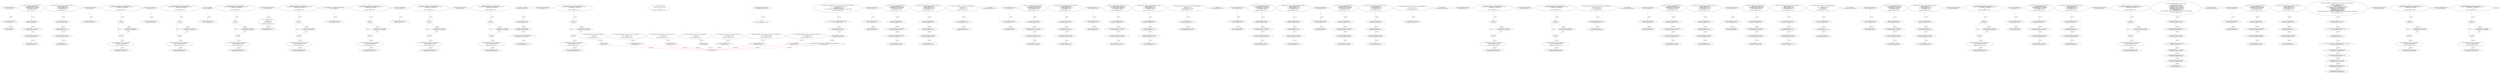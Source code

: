 digraph  {
13 [label="3_ bool claimed_TOD2 = false;\n13-new_variable-4-4", method="", type_label=new_variable];
19 [label="4_ address payable owner_TOD2;\n19-new_variable-5-5", method="", type_label=new_variable];
23 [label="5_ uint256 reward_TOD2;\n23-new_variable-6-6", method="", type_label=new_variable];
27 [label="6_ function setReward_TOD2() public payable {\n        require (!claimed_TOD2);\n        require(msg.sender == owner_TOD2);\n        owner_TOD2.transfer(reward_TOD2);\n        reward_TOD2 = msg.value;\n    }\n27-function_definition-7-12", method="setReward_TOD2()", type_label=function_definition];
32 [label="7_ require (!claimed_TOD2);\n32-expression_statement-8-8", method="setReward_TOD2()", type_label=expression_statement];
38 [label="8_ require(msg.sender == owner_TOD2);\n38-expression_statement-9-9", method="setReward_TOD2()", type_label=expression_statement];
47 [label="9_ owner_TOD2.transfer(reward_TOD2);\n47-expression_statement-10-10", method="setReward_TOD2()", type_label=expression_statement];
54 [label="10_ reward_TOD2 = msg.value;\n54-expression_statement-11-11", method="setReward_TOD2()", type_label=expression_statement];
60 [label="12_ function claimReward_TOD2(uint256 submission) public {\n        require (!claimed_TOD2);\n        require(submission < 10);\n        msg.sender.transfer(reward_TOD2);\n        claimed_TOD2 = true;\n    }\n60-function_definition-13-18", method="claimReward_TOD2(uint256 submission)", type_label=function_definition];
68 [label="13_ require (!claimed_TOD2);\n68-expression_statement-14-14", method="claimReward_TOD2(uint256 submission)", type_label=expression_statement];
74 [label="14_ require(submission < 10);\n74-expression_statement-15-15", method="claimReward_TOD2(uint256 submission)", type_label=expression_statement];
81 [label="15_ msg.sender.transfer(reward_TOD2);\n81-expression_statement-16-16", method="claimReward_TOD2(uint256 submission)", type_label=expression_statement];
90 [label="16_ claimed_TOD2 = true;\n90-expression_statement-17-17", method="claimReward_TOD2(uint256 submission)", type_label=expression_statement];
95 [label="18_ address payable private manager;\n95-new_variable-19-19", method="", type_label=new_variable];
100 [label="19_ address payable winner_TOD17;\n100-new_variable-20-20", method="", type_label=new_variable];
104 [label="20_ function play_TOD17(bytes32 guess) public{\n       if (keccak256(abi.encode(guess)) == keccak256(abi.encode('hello'))) {\n            winner_TOD17 = msg.sender;\n        }\n    }\n104-function_definition-21-25", method="play_TOD17(bytes32 guess)", type_label=function_definition];
112 [label="21_ if\n112-if-22-24", method="play_TOD17(bytes32 guess)", type_label=if];
2338 [label="21_ end_if", method="play_TOD17(bytes32 guess)", type_label=end_if];
134 [label="22_ winner_TOD17 = msg.sender;\n134-expression_statement-23-23", method="play_TOD17(bytes32 guess)", type_label=expression_statement];
140 [label="25_ function getReward_TOD17() payable public{\n       winner_TOD17.transfer(msg.value);\n    }\n140-function_definition-26-28", method="getReward_TOD17()", type_label=function_definition];
145 [label="26_ winner_TOD17.transfer(msg.value);\n145-expression_statement-27-27", method="getReward_TOD17()", type_label=expression_statement];
154 [label="28_ bool private contractactive;\n154-new_variable-29-29", method="", type_label=new_variable];
159 [label="29_ address payable winner_TOD37;\n159-new_variable-30-30", method="", type_label=new_variable];
163 [label="30_ function play_TOD37(bytes32 guess) public{\n       if (keccak256(abi.encode(guess)) == keccak256(abi.encode('hello'))) {\n            winner_TOD37 = msg.sender;\n        }\n    }\n163-function_definition-31-35", method="play_TOD37(bytes32 guess)", type_label=function_definition];
171 [label="31_ if\n171-if-32-34", method="play_TOD37(bytes32 guess)", type_label=if];
2397 [label="31_ end_if", method="play_TOD37(bytes32 guess)", type_label=end_if];
193 [label="32_ winner_TOD37 = msg.sender;\n193-expression_statement-33-33", method="play_TOD37(bytes32 guess)", type_label=expression_statement];
199 [label="35_ function getReward_TOD37() payable public{\n       winner_TOD37.transfer(msg.value);\n    }\n199-function_definition-36-38", method="getReward_TOD37()", type_label=function_definition];
204 [label="36_ winner_TOD37.transfer(msg.value);\n204-expression_statement-37-37", method="getReward_TOD37()", type_label=expression_statement];
213 [label="38_ uint private hashfee;\n213-new_variable-39-39", method="", type_label=new_variable];
218 [label="39_ address payable winner_TOD3;\n218-new_variable-40-40", method="", type_label=new_variable];
222 [label="40_ function play_TOD3(bytes32 guess) public{\n       if (keccak256(abi.encode(guess)) == keccak256(abi.encode('hello'))) {\n            winner_TOD3 = msg.sender;\n        }\n    }\n222-function_definition-41-45", method="play_TOD3(bytes32 guess)", type_label=function_definition];
230 [label="41_ if\n230-if-42-44", method="play_TOD3(bytes32 guess)", type_label=if];
2456 [label="41_ end_if", method="play_TOD3(bytes32 guess)", type_label=end_if];
252 [label="42_ winner_TOD3 = msg.sender;\n252-expression_statement-43-43", method="play_TOD3(bytes32 guess)", type_label=expression_statement];
258 [label="45_ function getReward_TOD3() payable public{\n       winner_TOD3.transfer(msg.value);\n    }\n258-function_definition-46-48", method="getReward_TOD3()", type_label=function_definition];
263 [label="46_ winner_TOD3.transfer(msg.value);\n263-expression_statement-47-47", method="getReward_TOD3()", type_label=expression_statement];
272 [label="48_ uint private changehashownerfee;\n272-new_variable-49-49", method="", type_label=new_variable];
277 [label="49_ struct HashRegistration \n    {\n        address owner;\n        uint registrationtime;\n    }\n277-expression_statement-50-54", method="HashRegistration()", type_label=expression_statement];
287 [label="54_ address payable winner_TOD9;\n287-new_variable-55-55", method="", type_label=new_variable];
291 [label="55_ function play_TOD9(bytes32 guess) public{\n       if (keccak256(abi.encode(guess)) == keccak256(abi.encode('hello'))) {\n            winner_TOD9 = msg.sender;\n        }\n    }\n291-function_definition-56-60", method="play_TOD9(bytes32 guess)", type_label=function_definition];
299 [label="56_ if\n299-if-57-59", method="play_TOD9(bytes32 guess)", type_label=if];
2525 [label="56_ end_if", method="play_TOD9(bytes32 guess)", type_label=end_if];
321 [label="57_ winner_TOD9 = msg.sender;\n321-expression_statement-58-58", method="play_TOD9(bytes32 guess)", type_label=expression_statement];
327 [label="60_ function getReward_TOD9() payable public{\n       winner_TOD9.transfer(msg.value);\n    }\n327-function_definition-61-63", method="getReward_TOD9()", type_label=function_definition];
332 [label="61_ winner_TOD9.transfer(msg.value);\n332-expression_statement-62-62", method="getReward_TOD9()", type_label=expression_statement];
341 [label="63_ mapping(bytes32 => HashRegistration[]) HashList;\n341-new_variable-64-64", method="", type_label=new_variable];
349 [label="64_ address payable winner_TOD25;\n349-new_variable-65-65", method="", type_label=new_variable];
353 [label="65_ function play_TOD25(bytes32 guess) public{\n       if (keccak256(abi.encode(guess)) == keccak256(abi.encode('hello'))) {\n            winner_TOD25 = msg.sender;\n        }\n    }\n353-function_definition-66-70", method="play_TOD25(bytes32 guess)", type_label=function_definition];
361 [label="66_ if\n361-if-67-69", method="play_TOD25(bytes32 guess)", type_label=if];
2587 [label="66_ end_if", method="play_TOD25(bytes32 guess)", type_label=end_if];
383 [label="67_ winner_TOD25 = msg.sender;\n383-expression_statement-68-68", method="play_TOD25(bytes32 guess)", type_label=expression_statement];
389 [label="70_ function getReward_TOD25() payable public{\n       winner_TOD25.transfer(msg.value);\n    }\n389-function_definition-71-73", method="getReward_TOD25()", type_label=function_definition];
394 [label="71_ winner_TOD25.transfer(msg.value);\n394-expression_statement-72-72", method="getReward_TOD25()", type_label=expression_statement];
403 [label="73_ uint private HashListLength;\n403-new_variable-74-74", method="", type_label=new_variable];
408 [label="74_ address payable winner_TOD31;\n408-new_variable-75-75", method="", type_label=new_variable];
412 [label="75_ function play_TOD31(bytes32 guess) public{\n       if (keccak256(abi.encode(guess)) == keccak256(abi.encode('hello'))) {\n            winner_TOD31 = msg.sender;\n        }\n    }\n412-function_definition-76-80", method="play_TOD31(bytes32 guess)", type_label=function_definition];
420 [label="76_ if\n420-if-77-79", method="play_TOD31(bytes32 guess)", type_label=if];
2646 [label="76_ end_if", method="play_TOD31(bytes32 guess)", type_label=end_if];
442 [label="77_ winner_TOD31 = msg.sender;\n442-expression_statement-78-78", method="play_TOD31(bytes32 guess)", type_label=expression_statement];
448 [label="80_ function getReward_TOD31() payable public{\n       winner_TOD31.transfer(msg.value);\n    }\n448-function_definition-81-83", method="getReward_TOD31()", type_label=function_definition];
453 [label="81_ winner_TOD31.transfer(msg.value);\n453-expression_statement-82-82", method="getReward_TOD31()", type_label=expression_statement];
476 [label="84_ address payable winner_TOD13;\n476-new_variable-85-85", method="", type_label=new_variable];
480 [label="85_ function play_TOD13(bytes32 guess) public{\n       if (keccak256(abi.encode(guess)) == keccak256(abi.encode('hello'))) {\n            winner_TOD13 = msg.sender;\n        }\n    }\n480-function_definition-86-90", method="play_TOD13(bytes32 guess)", type_label=function_definition];
488 [label="86_ if\n488-if-87-89", method="play_TOD13(bytes32 guess)", type_label=if];
2714 [label="86_ end_if", method="play_TOD13(bytes32 guess)", type_label=end_if];
510 [label="87_ winner_TOD13 = msg.sender;\n510-expression_statement-88-88", method="play_TOD13(bytes32 guess)", type_label=expression_statement];
516 [label="90_ function getReward_TOD13() payable public{\n       winner_TOD13.transfer(msg.value);\n    }\n516-function_definition-91-93", method="getReward_TOD13()", type_label=function_definition];
521 [label="91_ winner_TOD13.transfer(msg.value);\n521-expression_statement-92-92", method="getReward_TOD13()", type_label=expression_statement];
550 [label="96_ manager = msg.sender;\n550-expression_statement-97-97", method="", type_label=expression_statement];
556 [label="97_ contractactive = true;\n556-expression_statement-98-98", method="", type_label=expression_statement];
561 [label="98_ hashfee = 5000000000000000;\n561-expression_statement-99-99", method="", type_label=expression_statement];
565 [label="99_ changehashownerfee = 25000000000000000;\n565-expression_statement-100-100", method="", type_label=expression_statement];
569 [label="100_ HashListLength = 0;\n569-expression_statement-101-101", method="", type_label=expression_statement];
573 [label="102_ address payable winner_TOD19;\n573-new_variable-103-103", method="", type_label=new_variable];
577 [label="103_ function play_TOD19(bytes32 guess) public{\n       if (keccak256(abi.encode(guess)) == keccak256(abi.encode('hello'))) {\n            winner_TOD19 = msg.sender;\n        }\n    }\n577-function_definition-104-108", method="play_TOD19(bytes32 guess)", type_label=function_definition];
585 [label="104_ if\n585-if-105-107", method="play_TOD19(bytes32 guess)", type_label=if];
2811 [label="104_ end_if", method="play_TOD19(bytes32 guess)", type_label=end_if];
607 [label="105_ winner_TOD19 = msg.sender;\n607-expression_statement-106-106", method="play_TOD19(bytes32 guess)", type_label=expression_statement];
613 [label="108_ function getReward_TOD19() payable public{\n       winner_TOD19.transfer(msg.value);\n    }\n613-function_definition-109-111", method="getReward_TOD19()", type_label=function_definition];
618 [label="109_ winner_TOD19.transfer(msg.value);\n618-expression_statement-110-110", method="getReward_TOD19()", type_label=expression_statement];
627 [label="111_ modifier onlyManager()\n    {\n        require(msg.sender == manager);\n        _;\n    }\n627-expression_statement-112-116", method="", type_label=expression_statement];
630 [label="113_ require(msg.sender == manager);\n630-expression_statement-114-114", method="", type_label=expression_statement];
639 [label="114_ _;\n639-expression_statement-115-115", method="", type_label=expression_statement];
641 [label="116_ function gethashfee() external view returns(uint)\n    {\n        return hashfee;\n    }\n641-function_definition-117-120", method="gethashfee()", type_label=function_definition];
650 [label="118_ return hashfee;\n650-return-119-119", method="gethashfee()", type_label=return];
652 [label="120_ bool claimed_TOD26 = false;\n652-new_variable-121-121", method="", type_label=new_variable];
658 [label="121_ address payable owner_TOD26;\n658-new_variable-122-122", method="", type_label=new_variable];
662 [label="122_ uint256 reward_TOD26;\n662-new_variable-123-123", method="", type_label=new_variable];
666 [label="123_ function setReward_TOD26() public payable {\n        require (!claimed_TOD26);\n        require(msg.sender == owner_TOD26);\n        owner_TOD26.transfer(reward_TOD26);\n        reward_TOD26 = msg.value;\n    }\n666-function_definition-124-129", method="setReward_TOD26()", type_label=function_definition];
671 [label="124_ require (!claimed_TOD26);\n671-expression_statement-125-125", method="setReward_TOD26()", type_label=expression_statement];
677 [label="125_ require(msg.sender == owner_TOD26);\n677-expression_statement-126-126", method="setReward_TOD26()", type_label=expression_statement];
686 [label="126_ owner_TOD26.transfer(reward_TOD26);\n686-expression_statement-127-127", method="setReward_TOD26()", type_label=expression_statement];
693 [label="127_ reward_TOD26 = msg.value;\n693-expression_statement-128-128", method="setReward_TOD26()", type_label=expression_statement];
699 [label="129_ function claimReward_TOD26(uint256 submission) public {\n        require (!claimed_TOD26);\n        require(submission < 10);\n        msg.sender.transfer(reward_TOD26);\n        claimed_TOD26 = true;\n    }\n699-function_definition-130-135", method="claimReward_TOD26(uint256 submission)", type_label=function_definition];
707 [label="130_ require (!claimed_TOD26);\n707-expression_statement-131-131", method="claimReward_TOD26(uint256 submission)", type_label=expression_statement];
713 [label="131_ require(submission < 10);\n713-expression_statement-132-132", method="claimReward_TOD26(uint256 submission)", type_label=expression_statement];
720 [label="132_ msg.sender.transfer(reward_TOD26);\n720-expression_statement-133-133", method="claimReward_TOD26(uint256 submission)", type_label=expression_statement];
729 [label="133_ claimed_TOD26 = true;\n729-expression_statement-134-134", method="claimReward_TOD26(uint256 submission)", type_label=expression_statement];
734 [label="135_ function sethashfee(uint newfee) external onlyManager\n    {\n        require(newfee >= 0);\n        hashfee = newfee;\n    }\n734-function_definition-136-140", method="sethashfee(uint newfee)", type_label=function_definition];
741 [label="135_ onlyManager\n741-expression_statement-136-136", method="sethashfee(uint newfee)", type_label=expression_statement];
744 [label="137_ require(newfee >= 0);\n744-expression_statement-138-138", method="sethashfee(uint newfee)", type_label=expression_statement];
751 [label="138_ hashfee = newfee;\n751-expression_statement-139-139", method="sethashfee(uint newfee)", type_label=expression_statement];
755 [label="140_ bool claimed_TOD20 = false;\n755-new_variable-141-141", method="", type_label=new_variable];
761 [label="141_ address payable owner_TOD20;\n761-new_variable-142-142", method="", type_label=new_variable];
765 [label="142_ uint256 reward_TOD20;\n765-new_variable-143-143", method="", type_label=new_variable];
769 [label="143_ function setReward_TOD20() public payable {\n        require (!claimed_TOD20);\n        require(msg.sender == owner_TOD20);\n        owner_TOD20.transfer(reward_TOD20);\n        reward_TOD20 = msg.value;\n    }\n769-function_definition-144-149", method="setReward_TOD20()", type_label=function_definition];
774 [label="144_ require (!claimed_TOD20);\n774-expression_statement-145-145", method="setReward_TOD20()", type_label=expression_statement];
780 [label="145_ require(msg.sender == owner_TOD20);\n780-expression_statement-146-146", method="setReward_TOD20()", type_label=expression_statement];
789 [label="146_ owner_TOD20.transfer(reward_TOD20);\n789-expression_statement-147-147", method="setReward_TOD20()", type_label=expression_statement];
796 [label="147_ reward_TOD20 = msg.value;\n796-expression_statement-148-148", method="setReward_TOD20()", type_label=expression_statement];
802 [label="149_ function claimReward_TOD20(uint256 submission) public {\n        require (!claimed_TOD20);\n        require(submission < 10);\n        msg.sender.transfer(reward_TOD20);\n        claimed_TOD20 = true;\n    }\n802-function_definition-150-155", method="claimReward_TOD20(uint256 submission)", type_label=function_definition];
810 [label="150_ require (!claimed_TOD20);\n810-expression_statement-151-151", method="claimReward_TOD20(uint256 submission)", type_label=expression_statement];
816 [label="151_ require(submission < 10);\n816-expression_statement-152-152", method="claimReward_TOD20(uint256 submission)", type_label=expression_statement];
823 [label="152_ msg.sender.transfer(reward_TOD20);\n823-expression_statement-153-153", method="claimReward_TOD20(uint256 submission)", type_label=expression_statement];
832 [label="153_ claimed_TOD20 = true;\n832-expression_statement-154-154", method="claimReward_TOD20(uint256 submission)", type_label=expression_statement];
837 [label="155_ function getchangehashownerfee() external view returns(uint)\n    {\n        return changehashownerfee;\n    }\n837-function_definition-156-159", method="getchangehashownerfee()", type_label=function_definition];
846 [label="157_ return changehashownerfee;\n846-return-158-158", method="getchangehashownerfee()", type_label=return];
848 [label="159_ bool claimed_TOD32 = false;\n848-new_variable-160-160", method="", type_label=new_variable];
854 [label="160_ address payable owner_TOD32;\n854-new_variable-161-161", method="", type_label=new_variable];
858 [label="161_ uint256 reward_TOD32;\n858-new_variable-162-162", method="", type_label=new_variable];
862 [label="162_ function setReward_TOD32() public payable {\n        require (!claimed_TOD32);\n        require(msg.sender == owner_TOD32);\n        owner_TOD32.transfer(reward_TOD32);\n        reward_TOD32 = msg.value;\n    }\n862-function_definition-163-168", method="setReward_TOD32()", type_label=function_definition];
867 [label="163_ require (!claimed_TOD32);\n867-expression_statement-164-164", method="setReward_TOD32()", type_label=expression_statement];
873 [label="164_ require(msg.sender == owner_TOD32);\n873-expression_statement-165-165", method="setReward_TOD32()", type_label=expression_statement];
882 [label="165_ owner_TOD32.transfer(reward_TOD32);\n882-expression_statement-166-166", method="setReward_TOD32()", type_label=expression_statement];
889 [label="166_ reward_TOD32 = msg.value;\n889-expression_statement-167-167", method="setReward_TOD32()", type_label=expression_statement];
895 [label="168_ function claimReward_TOD32(uint256 submission) public {\n        require (!claimed_TOD32);\n        require(submission < 10);\n        msg.sender.transfer(reward_TOD32);\n        claimed_TOD32 = true;\n    }\n895-function_definition-169-174", method="claimReward_TOD32(uint256 submission)", type_label=function_definition];
903 [label="169_ require (!claimed_TOD32);\n903-expression_statement-170-170", method="claimReward_TOD32(uint256 submission)", type_label=expression_statement];
909 [label="170_ require(submission < 10);\n909-expression_statement-171-171", method="claimReward_TOD32(uint256 submission)", type_label=expression_statement];
916 [label="171_ msg.sender.transfer(reward_TOD32);\n916-expression_statement-172-172", method="claimReward_TOD32(uint256 submission)", type_label=expression_statement];
925 [label="172_ claimed_TOD32 = true;\n925-expression_statement-173-173", method="claimReward_TOD32(uint256 submission)", type_label=expression_statement];
930 [label="174_ function setchangehashownerfee(uint newfee) external onlyManager\n    {\n        require(newfee >= 0);\n        changehashownerfee = newfee;\n    }\n930-function_definition-175-179", method="setchangehashownerfee(uint newfee)", type_label=function_definition];
937 [label="174_ onlyManager\n937-expression_statement-175-175", method="setchangehashownerfee(uint newfee)", type_label=expression_statement];
940 [label="176_ require(newfee >= 0);\n940-expression_statement-177-177", method="setchangehashownerfee(uint newfee)", type_label=expression_statement];
947 [label="177_ changehashownerfee = newfee;\n947-expression_statement-178-178", method="setchangehashownerfee(uint newfee)", type_label=expression_statement];
951 [label="179_ bool claimed_TOD38 = false;\n951-new_variable-180-180", method="", type_label=new_variable];
957 [label="180_ address payable owner_TOD38;\n957-new_variable-181-181", method="", type_label=new_variable];
961 [label="181_ uint256 reward_TOD38;\n961-new_variable-182-182", method="", type_label=new_variable];
965 [label="182_ function setReward_TOD38() public payable {\n        require (!claimed_TOD38);\n        require(msg.sender == owner_TOD38);\n        owner_TOD38.transfer(reward_TOD38);\n        reward_TOD38 = msg.value;\n    }\n965-function_definition-183-188", method="setReward_TOD38()", type_label=function_definition];
970 [label="183_ require (!claimed_TOD38);\n970-expression_statement-184-184", method="setReward_TOD38()", type_label=expression_statement];
976 [label="184_ require(msg.sender == owner_TOD38);\n976-expression_statement-185-185", method="setReward_TOD38()", type_label=expression_statement];
985 [label="185_ owner_TOD38.transfer(reward_TOD38);\n985-expression_statement-186-186", method="setReward_TOD38()", type_label=expression_statement];
992 [label="186_ reward_TOD38 = msg.value;\n992-expression_statement-187-187", method="setReward_TOD38()", type_label=expression_statement];
998 [label="188_ function claimReward_TOD38(uint256 submission) public {\n        require (!claimed_TOD38);\n        require(submission < 10);\n        msg.sender.transfer(reward_TOD38);\n        claimed_TOD38 = true;\n    }\n998-function_definition-189-194", method="claimReward_TOD38(uint256 submission)", type_label=function_definition];
1006 [label="189_ require (!claimed_TOD38);\n1006-expression_statement-190-190", method="claimReward_TOD38(uint256 submission)", type_label=expression_statement];
1012 [label="190_ require(submission < 10);\n1012-expression_statement-191-191", method="claimReward_TOD38(uint256 submission)", type_label=expression_statement];
1019 [label="191_ msg.sender.transfer(reward_TOD38);\n1019-expression_statement-192-192", method="claimReward_TOD38(uint256 submission)", type_label=expression_statement];
1028 [label="192_ claimed_TOD38 = true;\n1028-expression_statement-193-193", method="claimReward_TOD38(uint256 submission)", type_label=expression_statement];
1033 [label="194_ function getcontractactive() external view returns (bool)\n    {\n        return contractactive;\n    }\n1033-function_definition-195-198", method="getcontractactive()", type_label=function_definition];
1042 [label="196_ return contractactive;\n1042-return-197-197", method="getcontractactive()", type_label=return];
1044 [label="198_ bool claimed_TOD4 = false;\n1044-new_variable-199-199", method="", type_label=new_variable];
1050 [label="199_ address payable owner_TOD4;\n1050-new_variable-200-200", method="", type_label=new_variable];
1054 [label="200_ uint256 reward_TOD4;\n1054-new_variable-201-201", method="", type_label=new_variable];
1058 [label="201_ function setReward_TOD4() public payable {\n        require (!claimed_TOD4);\n        require(msg.sender == owner_TOD4);\n        owner_TOD4.transfer(reward_TOD4);\n        reward_TOD4 = msg.value;\n    }\n1058-function_definition-202-207", method="setReward_TOD4()", type_label=function_definition];
1063 [label="202_ require (!claimed_TOD4);\n1063-expression_statement-203-203", method="setReward_TOD4()", type_label=expression_statement];
1069 [label="203_ require(msg.sender == owner_TOD4);\n1069-expression_statement-204-204", method="setReward_TOD4()", type_label=expression_statement];
1078 [label="204_ owner_TOD4.transfer(reward_TOD4);\n1078-expression_statement-205-205", method="setReward_TOD4()", type_label=expression_statement];
1085 [label="205_ reward_TOD4 = msg.value;\n1085-expression_statement-206-206", method="setReward_TOD4()", type_label=expression_statement];
1091 [label="207_ function claimReward_TOD4(uint256 submission) public {\n        require (!claimed_TOD4);\n        require(submission < 10);\n        msg.sender.transfer(reward_TOD4);\n        claimed_TOD4 = true;\n    }\n1091-function_definition-208-213", method="claimReward_TOD4(uint256 submission)", type_label=function_definition];
1099 [label="208_ require (!claimed_TOD4);\n1099-expression_statement-209-209", method="claimReward_TOD4(uint256 submission)", type_label=expression_statement];
1105 [label="209_ require(submission < 10);\n1105-expression_statement-210-210", method="claimReward_TOD4(uint256 submission)", type_label=expression_statement];
1112 [label="210_ msg.sender.transfer(reward_TOD4);\n1112-expression_statement-211-211", method="claimReward_TOD4(uint256 submission)", type_label=expression_statement];
1121 [label="211_ claimed_TOD4 = true;\n1121-expression_statement-212-212", method="claimReward_TOD4(uint256 submission)", type_label=expression_statement];
1126 [label="213_ function setcontractactive(bool contactive) external onlyManager\n    {\n        contractactive = contactive;\n    }\n1126-function_definition-214-217", method="setcontractactive(bool contactive)", type_label=function_definition];
1133 [label="213_ onlyManager\n1133-expression_statement-214-214", method="setcontractactive(bool contactive)", type_label=expression_statement];
1136 [label="215_ contractactive = contactive;\n1136-expression_statement-216-216", method="setcontractactive(bool contactive)", type_label=expression_statement];
1140 [label="217_ address payable winner_TOD7;\n1140-new_variable-218-218", method="", type_label=new_variable];
1144 [label="218_ function play_TOD7(bytes32 guess) public{\n       if (keccak256(abi.encode(guess)) == keccak256(abi.encode('hello'))) {\n            winner_TOD7 = msg.sender;\n        }\n    }\n1144-function_definition-219-223", method="play_TOD7(bytes32 guess)", type_label=function_definition];
1152 [label="219_ if\n1152-if-220-222", method="play_TOD7(bytes32 guess)", type_label=if];
3378 [label="219_ end_if", method="play_TOD7(bytes32 guess)", type_label=end_if];
1174 [label="220_ winner_TOD7 = msg.sender;\n1174-expression_statement-221-221", method="play_TOD7(bytes32 guess)", type_label=expression_statement];
1180 [label="223_ function getReward_TOD7() payable public{\n       winner_TOD7.transfer(msg.value);\n    }\n1180-function_definition-224-226", method="getReward_TOD7()", type_label=function_definition];
1185 [label="224_ winner_TOD7.transfer(msg.value);\n1185-expression_statement-225-225", method="getReward_TOD7()", type_label=expression_statement];
1194 [label="226_ function getmanager() external view returns(address)\n    {\n        return manager;\n    }\n1194-function_definition-227-230", method="getmanager()", type_label=function_definition];
1203 [label="228_ return manager;\n1203-return-229-229", method="getmanager()", type_label=return];
1205 [label="230_ address payable winner_TOD23;\n1205-new_variable-231-231", method="", type_label=new_variable];
1209 [label="231_ function play_TOD23(bytes32 guess) public{\n       if (keccak256(abi.encode(guess)) == keccak256(abi.encode('hello'))) {\n            winner_TOD23 = msg.sender;\n        }\n    }\n1209-function_definition-232-236", method="play_TOD23(bytes32 guess)", type_label=function_definition];
1217 [label="232_ if\n1217-if-233-235", method="play_TOD23(bytes32 guess)", type_label=if];
3443 [label="232_ end_if", method="play_TOD23(bytes32 guess)", type_label=end_if];
1239 [label="233_ winner_TOD23 = msg.sender;\n1239-expression_statement-234-234", method="play_TOD23(bytes32 guess)", type_label=expression_statement];
1245 [label="236_ function getReward_TOD23() payable public{\n       winner_TOD23.transfer(msg.value);\n    }\n1245-function_definition-237-239", method="getReward_TOD23()", type_label=function_definition];
1250 [label="237_ winner_TOD23.transfer(msg.value);\n1250-expression_statement-238-238", method="getReward_TOD23()", type_label=expression_statement];
1259 [label="239_ function setmanager(address payable newmngr) external onlyManager\n    {\n        require(newmngr.balance > 0);\n        manager = newmngr;\n    }\n1259-function_definition-240-244", method="setmanager(address payable newmngr)", type_label=function_definition];
1266 [label="239_ onlyManager\n1266-expression_statement-240-240", method="setmanager(address payable newmngr)", type_label=expression_statement];
1269 [label="241_ require(newmngr.balance > 0);\n1269-expression_statement-242-242", method="setmanager(address payable newmngr)", type_label=expression_statement];
1278 [label="242_ manager = newmngr;\n1278-expression_statement-243-243", method="setmanager(address payable newmngr)", type_label=expression_statement];
1282 [label="244_ bool claimed_TOD14 = false;\n1282-new_variable-245-245", method="", type_label=new_variable];
1288 [label="245_ address payable owner_TOD14;\n1288-new_variable-246-246", method="", type_label=new_variable];
1292 [label="246_ uint256 reward_TOD14;\n1292-new_variable-247-247", method="", type_label=new_variable];
1296 [label="247_ function setReward_TOD14() public payable {\n        require (!claimed_TOD14);\n        require(msg.sender == owner_TOD14);\n        owner_TOD14.transfer(reward_TOD14);\n        reward_TOD14 = msg.value;\n    }\n1296-function_definition-248-253", method="setReward_TOD14()", type_label=function_definition];
1301 [label="248_ require (!claimed_TOD14);\n1301-expression_statement-249-249", method="setReward_TOD14()", type_label=expression_statement];
1307 [label="249_ require(msg.sender == owner_TOD14);\n1307-expression_statement-250-250", method="setReward_TOD14()", type_label=expression_statement];
1316 [label="250_ owner_TOD14.transfer(reward_TOD14);\n1316-expression_statement-251-251", method="setReward_TOD14()", type_label=expression_statement];
1323 [label="251_ reward_TOD14 = msg.value;\n1323-expression_statement-252-252", method="setReward_TOD14()", type_label=expression_statement];
1329 [label="253_ function claimReward_TOD14(uint256 submission) public {\n        require (!claimed_TOD14);\n        require(submission < 10);\n        msg.sender.transfer(reward_TOD14);\n        claimed_TOD14 = true;\n    }\n1329-function_definition-254-259", method="claimReward_TOD14(uint256 submission)", type_label=function_definition];
1337 [label="254_ require (!claimed_TOD14);\n1337-expression_statement-255-255", method="claimReward_TOD14(uint256 submission)", type_label=expression_statement];
1343 [label="255_ require(submission < 10);\n1343-expression_statement-256-256", method="claimReward_TOD14(uint256 submission)", type_label=expression_statement];
1350 [label="256_ msg.sender.transfer(reward_TOD14);\n1350-expression_statement-257-257", method="claimReward_TOD14(uint256 submission)", type_label=expression_statement];
1359 [label="257_ claimed_TOD14 = true;\n1359-expression_statement-258-258", method="claimReward_TOD14(uint256 submission)", type_label=expression_statement];
1364 [label="259_ function getcontractbalance() public view returns(uint)\n    {\n        return address(this).balance;\n    }\n1364-function_definition-260-263", method="getcontractbalance()", type_label=function_definition];
1373 [label="261_ return address(this).balance;\n1373-return-262-262", method="getcontractbalance()", type_label=return];
1379 [label="263_ bool claimed_TOD30 = false;\n1379-new_variable-264-264", method="", type_label=new_variable];
1385 [label="264_ address payable owner_TOD30;\n1385-new_variable-265-265", method="", type_label=new_variable];
1389 [label="265_ uint256 reward_TOD30;\n1389-new_variable-266-266", method="", type_label=new_variable];
1393 [label="266_ function setReward_TOD30() public payable {\n        require (!claimed_TOD30);\n        require(msg.sender == owner_TOD30);\n        owner_TOD30.transfer(reward_TOD30);\n        reward_TOD30 = msg.value;\n    }\n1393-function_definition-267-272", method="setReward_TOD30()", type_label=function_definition];
1398 [label="267_ require (!claimed_TOD30);\n1398-expression_statement-268-268", method="setReward_TOD30()", type_label=expression_statement];
1404 [label="268_ require(msg.sender == owner_TOD30);\n1404-expression_statement-269-269", method="setReward_TOD30()", type_label=expression_statement];
1413 [label="269_ owner_TOD30.transfer(reward_TOD30);\n1413-expression_statement-270-270", method="setReward_TOD30()", type_label=expression_statement];
1420 [label="270_ reward_TOD30 = msg.value;\n1420-expression_statement-271-271", method="setReward_TOD30()", type_label=expression_statement];
1426 [label="272_ function claimReward_TOD30(uint256 submission) public {\n        require (!claimed_TOD30);\n        require(submission < 10);\n        msg.sender.transfer(reward_TOD30);\n        claimed_TOD30 = true;\n    }\n1426-function_definition-273-278", method="claimReward_TOD30(uint256 submission)", type_label=function_definition];
1434 [label="273_ require (!claimed_TOD30);\n1434-expression_statement-274-274", method="claimReward_TOD30(uint256 submission)", type_label=expression_statement];
1440 [label="274_ require(submission < 10);\n1440-expression_statement-275-275", method="claimReward_TOD30(uint256 submission)", type_label=expression_statement];
1447 [label="275_ msg.sender.transfer(reward_TOD30);\n1447-expression_statement-276-276", method="claimReward_TOD30(uint256 submission)", type_label=expression_statement];
1456 [label="276_ claimed_TOD30 = true;\n1456-expression_statement-277-277", method="claimReward_TOD30(uint256 submission)", type_label=expression_statement];
1461 [label="278_ function transfercontractbalance() external onlyManager\n    {\n        uint cb = address(this).balance;\n        require(cb > 0);\n        manager.transfer(cb);\n    }\n1461-function_definition-279-284", method="transfercontractbalance()", type_label=function_definition];
1464 [label="278_ onlyManager\n1464-expression_statement-279-279", method="transfercontractbalance()", type_label=expression_statement];
1467 [label="280_ uint cb = address(this).balance;\n1467-new_variable-281-281", method="transfercontractbalance()", type_label=new_variable];
1477 [label="281_ require(cb > 0);\n1477-expression_statement-282-282", method="transfercontractbalance()", type_label=expression_statement];
1484 [label="282_ manager.transfer(cb);\n1484-expression_statement-283-283", method="transfercontractbalance()", type_label=expression_statement];
1491 [label="284_ bool claimed_TOD8 = false;\n1491-new_variable-285-285", method="", type_label=new_variable];
1497 [label="285_ address payable owner_TOD8;\n1497-new_variable-286-286", method="", type_label=new_variable];
1501 [label="286_ uint256 reward_TOD8;\n1501-new_variable-287-287", method="", type_label=new_variable];
1505 [label="287_ function setReward_TOD8() public payable {\n        require (!claimed_TOD8);\n        require(msg.sender == owner_TOD8);\n        owner_TOD8.transfer(reward_TOD8);\n        reward_TOD8 = msg.value;\n    }\n1505-function_definition-288-293", method="setReward_TOD8()", type_label=function_definition];
1510 [label="288_ require (!claimed_TOD8);\n1510-expression_statement-289-289", method="setReward_TOD8()", type_label=expression_statement];
1516 [label="289_ require(msg.sender == owner_TOD8);\n1516-expression_statement-290-290", method="setReward_TOD8()", type_label=expression_statement];
1525 [label="290_ owner_TOD8.transfer(reward_TOD8);\n1525-expression_statement-291-291", method="setReward_TOD8()", type_label=expression_statement];
1532 [label="291_ reward_TOD8 = msg.value;\n1532-expression_statement-292-292", method="setReward_TOD8()", type_label=expression_statement];
1538 [label="293_ function claimReward_TOD8(uint256 submission) public {\n        require (!claimed_TOD8);\n        require(submission < 10);\n        msg.sender.transfer(reward_TOD8);\n        claimed_TOD8 = true;\n    }\n1538-function_definition-294-299", method="claimReward_TOD8(uint256 submission)", type_label=function_definition];
1546 [label="294_ require (!claimed_TOD8);\n1546-expression_statement-295-295", method="claimReward_TOD8(uint256 submission)", type_label=expression_statement];
1552 [label="295_ require(submission < 10);\n1552-expression_statement-296-296", method="claimReward_TOD8(uint256 submission)", type_label=expression_statement];
1559 [label="296_ msg.sender.transfer(reward_TOD8);\n1559-expression_statement-297-297", method="claimReward_TOD8(uint256 submission)", type_label=expression_statement];
1568 [label="297_ claimed_TOD8 = true;\n1568-expression_statement-298-298", method="claimReward_TOD8(uint256 submission)", type_label=expression_statement];
1573 [label="299_ function getHashOwnersCount(bytes32 hash) public view returns(uint)\n    {\n        return HashList[hash].length;\n    }\n1573-function_definition-300-303", method="getHashOwnersCount(bytes32 hash)", type_label=function_definition];
1586 [label="301_ return HashList[hash].length;\n1586-return-302-302", method="getHashOwnersCount(bytes32 hash)", type_label=return];
1592 [label="303_ address payable winner_TOD39;\n1592-new_variable-304-304", method="", type_label=new_variable];
1596 [label="304_ function play_TOD39(bytes32 guess) public{\n       if (keccak256(abi.encode(guess)) == keccak256(abi.encode('hello'))) {\n            winner_TOD39 = msg.sender;\n        }\n    }\n1596-function_definition-305-309", method="play_TOD39(bytes32 guess)", type_label=function_definition];
1604 [label="305_ if\n1604-if-306-308", method="play_TOD39(bytes32 guess)", type_label=if];
3830 [label="305_ end_if", method="play_TOD39(bytes32 guess)", type_label=end_if];
1626 [label="306_ winner_TOD39 = msg.sender;\n1626-expression_statement-307-307", method="play_TOD39(bytes32 guess)", type_label=expression_statement];
1632 [label="309_ function getReward_TOD39() payable public{\n       winner_TOD39.transfer(msg.value);\n    }\n1632-function_definition-310-312", method="getReward_TOD39()", type_label=function_definition];
1637 [label="310_ winner_TOD39.transfer(msg.value);\n1637-expression_statement-311-311", method="getReward_TOD39()", type_label=expression_statement];
1646 [label="312_ function getNumberofHashesRegistered() external view returns(uint)\n    {\n        return HashListLength;\n    }\n1646-function_definition-313-316", method="getNumberofHashesRegistered()", type_label=function_definition];
1655 [label="314_ return HashListLength;\n1655-return-315-315", method="getNumberofHashesRegistered()", type_label=return];
1657 [label="316_ bool claimed_TOD36 = false;\n1657-new_variable-317-317", method="", type_label=new_variable];
1663 [label="317_ address payable owner_TOD36;\n1663-new_variable-318-318", method="", type_label=new_variable];
1667 [label="318_ uint256 reward_TOD36;\n1667-new_variable-319-319", method="", type_label=new_variable];
1671 [label="319_ function setReward_TOD36() public payable {\n        require (!claimed_TOD36);\n        require(msg.sender == owner_TOD36);\n        owner_TOD36.transfer(reward_TOD36);\n        reward_TOD36 = msg.value;\n    }\n1671-function_definition-320-325", method="setReward_TOD36()", type_label=function_definition];
1676 [label="320_ require (!claimed_TOD36);\n1676-expression_statement-321-321", method="setReward_TOD36()", type_label=expression_statement];
1682 [label="321_ require(msg.sender == owner_TOD36);\n1682-expression_statement-322-322", method="setReward_TOD36()", type_label=expression_statement];
1691 [label="322_ owner_TOD36.transfer(reward_TOD36);\n1691-expression_statement-323-323", method="setReward_TOD36()", type_label=expression_statement];
1698 [label="323_ reward_TOD36 = msg.value;\n1698-expression_statement-324-324", method="setReward_TOD36()", type_label=expression_statement];
1704 [label="325_ function claimReward_TOD36(uint256 submission) public {\n        require (!claimed_TOD36);\n        require(submission < 10);\n        msg.sender.transfer(reward_TOD36);\n        claimed_TOD36 = true;\n    }\n1704-function_definition-326-331", method="claimReward_TOD36(uint256 submission)", type_label=function_definition];
1712 [label="326_ require (!claimed_TOD36);\n1712-expression_statement-327-327", method="claimReward_TOD36(uint256 submission)", type_label=expression_statement];
1718 [label="327_ require(submission < 10);\n1718-expression_statement-328-328", method="claimReward_TOD36(uint256 submission)", type_label=expression_statement];
1725 [label="328_ msg.sender.transfer(reward_TOD36);\n1725-expression_statement-329-329", method="claimReward_TOD36(uint256 submission)", type_label=expression_statement];
1734 [label="329_ claimed_TOD36 = true;\n1734-expression_statement-330-330", method="claimReward_TOD36(uint256 submission)", type_label=expression_statement];
1739 [label="331_ function getHashDetails(bytes32 hash,uint indx) external view returns (address,uint)\n    {\n        uint owncount = getHashOwnersCount(hash);\n        require(owncount > 0);\n        require(indx < owncount);\n        return (HashList[hash][indx].owner,HashList[hash][indx].registrationtime);\n    }\n1739-function_definition-332-338", method="getHashDetails(bytes32 hash,uint indx)", type_label=function_definition];
1759 [label="333_ uint owncount = getHashOwnersCount(hash);\n1759-new_variable-334-334", method="getHashDetails(bytes32 hash,uint indx)", type_label=new_variable];
1768 [label="334_ require(owncount > 0);\n1768-expression_statement-335-335", method="getHashDetails(bytes32 hash,uint indx)", type_label=expression_statement];
1775 [label="335_ require(indx < owncount);\n1775-expression_statement-336-336", method="getHashDetails(bytes32 hash,uint indx)", type_label=expression_statement];
1782 [label="336_ return (HashList[hash][indx].owner,HashList[hash][indx].registrationtime);\n1782-return-337-337", method="getHashDetails(bytes32 hash,uint indx)", type_label=return];
1798 [label="338_ address payable winner_TOD35;\n1798-new_variable-339-339", method="", type_label=new_variable];
1802 [label="339_ function play_TOD35(bytes32 guess) public{\n       if (keccak256(abi.encode(guess)) == keccak256(abi.encode('hello'))) {\n            winner_TOD35 = msg.sender;\n        }\n    }\n1802-function_definition-340-344", method="play_TOD35(bytes32 guess)", type_label=function_definition];
1810 [label="340_ if\n1810-if-341-343", method="play_TOD35(bytes32 guess)", type_label=if];
4036 [label="340_ end_if", method="play_TOD35(bytes32 guess)", type_label=end_if];
1832 [label="341_ winner_TOD35 = msg.sender;\n1832-expression_statement-342-342", method="play_TOD35(bytes32 guess)", type_label=expression_statement];
1838 [label="344_ function getReward_TOD35() payable public{\n       winner_TOD35.transfer(msg.value);\n    }\n1838-function_definition-345-347", method="getReward_TOD35()", type_label=function_definition];
1843 [label="345_ winner_TOD35.transfer(msg.value);\n1843-expression_statement-346-346", method="getReward_TOD35()", type_label=expression_statement];
1852 [label="347_ function registerHash(bytes32 hash) external payable\n    {\n        require(contractactive == true);\n        require(getHashOwnersCount(hash) == 0);\n        require(msg.value == hashfee);\n        HashRegistration memory thisregistration;\n        thisregistration.owner = msg.sender;\n        thisregistration.registrationtime = now;\n        HashList[hash].push(thisregistration);\n        HashListLength++;\n        emit RegisterHashEvent(thisregistration.owner, hash, thisregistration.registrationtime);\n    }\n1852-function_definition-348-359", method="registerHash(bytes32 hash)", type_label=function_definition];
1861 [label="349_ require(contractactive == true);\n1861-expression_statement-350-350", method="registerHash(bytes32 hash)", type_label=expression_statement];
1869 [label="350_ require(getHashOwnersCount(hash) == 0);\n1869-expression_statement-351-351", method="registerHash(bytes32 hash)", type_label=expression_statement];
1879 [label="351_ require(msg.value == hashfee);\n1879-expression_statement-352-352", method="registerHash(bytes32 hash)", type_label=expression_statement];
1888 [label="352_ HashRegistration memory thisregistration;\n1888-new_variable-353-353", method="registerHash(bytes32 hash)", type_label=new_variable];
1894 [label="353_ thisregistration.owner = msg.sender;\n1894-expression_statement-354-354", method="registerHash(bytes32 hash)", type_label=expression_statement];
1902 [label="354_ thisregistration.registrationtime = now;\n1902-expression_statement-355-355", method="registerHash(bytes32 hash)", type_label=expression_statement];
1908 [label="355_ HashList[hash].push(thisregistration);\n1908-expression_statement-356-356", method="registerHash(bytes32 hash)", type_label=expression_statement];
1917 [label="356_ HashListLength++;\n1917-expression_statement-357-357", method="registerHash(bytes32 hash)", type_label=expression_statement];
1918 [label="356_ HashListLength++\n1918-expression_statement-357-357", method="registerHash(bytes32 hash)", type_label=expression_statement];
1932 [label="359_ bool claimed_TOD40 = false;\n1932-new_variable-360-360", method="", type_label=new_variable];
1938 [label="360_ address payable owner_TOD40;\n1938-new_variable-361-361", method="", type_label=new_variable];
1942 [label="361_ uint256 reward_TOD40;\n1942-new_variable-362-362", method="", type_label=new_variable];
1946 [label="362_ function setReward_TOD40() public payable {\n        require (!claimed_TOD40);\n        require(msg.sender == owner_TOD40);\n        owner_TOD40.transfer(reward_TOD40);\n        reward_TOD40 = msg.value;\n    }\n1946-function_definition-363-368", method="setReward_TOD40()", type_label=function_definition];
1951 [label="363_ require (!claimed_TOD40);\n1951-expression_statement-364-364", method="setReward_TOD40()", type_label=expression_statement];
1957 [label="364_ require(msg.sender == owner_TOD40);\n1957-expression_statement-365-365", method="setReward_TOD40()", type_label=expression_statement];
1966 [label="365_ owner_TOD40.transfer(reward_TOD40);\n1966-expression_statement-366-366", method="setReward_TOD40()", type_label=expression_statement];
1973 [label="366_ reward_TOD40 = msg.value;\n1973-expression_statement-367-367", method="setReward_TOD40()", type_label=expression_statement];
1979 [label="368_ function claimReward_TOD40(uint256 submission) public {\n        require (!claimed_TOD40);\n        require(submission < 10);\n        msg.sender.transfer(reward_TOD40);\n        claimed_TOD40 = true;\n    }\n1979-function_definition-369-374", method="claimReward_TOD40(uint256 submission)", type_label=function_definition];
1987 [label="369_ require (!claimed_TOD40);\n1987-expression_statement-370-370", method="claimReward_TOD40(uint256 submission)", type_label=expression_statement];
1993 [label="370_ require(submission < 10);\n1993-expression_statement-371-371", method="claimReward_TOD40(uint256 submission)", type_label=expression_statement];
2000 [label="371_ msg.sender.transfer(reward_TOD40);\n2000-expression_statement-372-372", method="claimReward_TOD40(uint256 submission)", type_label=expression_statement];
2009 [label="372_ claimed_TOD40 = true;\n2009-expression_statement-373-373", method="claimReward_TOD40(uint256 submission)", type_label=expression_statement];
2014 [label="374_ function changeHashOwnership(bytes32 hash, address newowner) external payable\n    {\n        require(contractactive == true);\n        uint owncount = getHashOwnersCount(hash);\n        require(owncount > 0);\n        require(msg.sender == HashList[hash][owncount - 1].owner); \n        require(msg.value == changehashownerfee);\n        HashRegistration memory thisregistration;\n        thisregistration.owner = newowner;\n        thisregistration.registrationtime = now;\n        HashList[hash].push(thisregistration);\n        emit ChangeHashOwnershipEvent(msg.sender, thisregistration.owner, hash, thisregistration.registrationtime);\n    }\n2014-function_definition-375-387", method="changeHashOwnership(bytes32 hash,address newowner)", type_label=function_definition];
2027 [label="376_ require(contractactive == true);\n2027-expression_statement-377-377", method="changeHashOwnership(bytes32 hash,address newowner)", type_label=expression_statement];
2035 [label="377_ uint owncount = getHashOwnersCount(hash);\n2035-new_variable-378-378", method="changeHashOwnership(bytes32 hash,address newowner)", type_label=new_variable];
2044 [label="378_ require(owncount > 0);\n2044-expression_statement-379-379", method="changeHashOwnership(bytes32 hash,address newowner)", type_label=expression_statement];
2051 [label="379_ require(msg.sender == HashList[hash][owncount - 1].owner);\n2051-expression_statement-380-380", method="changeHashOwnership(bytes32 hash,address newowner)", type_label=expression_statement];
2068 [label="380_ require(msg.value == changehashownerfee);\n2068-expression_statement-381-381", method="changeHashOwnership(bytes32 hash,address newowner)", type_label=expression_statement];
2077 [label="381_ HashRegistration memory thisregistration;\n2077-new_variable-382-382", method="changeHashOwnership(bytes32 hash,address newowner)", type_label=new_variable];
2083 [label="382_ thisregistration.owner = newowner;\n2083-expression_statement-383-383", method="changeHashOwnership(bytes32 hash,address newowner)", type_label=expression_statement];
2089 [label="383_ thisregistration.registrationtime = now;\n2089-expression_statement-384-384", method="changeHashOwnership(bytes32 hash,address newowner)", type_label=expression_statement];
2095 [label="384_ HashList[hash].push(thisregistration);\n2095-expression_statement-385-385", method="changeHashOwnership(bytes32 hash,address newowner)", type_label=expression_statement];
2120 [label="387_ address payable winner_TOD33;\n2120-new_variable-388-388", method="", type_label=new_variable];
2124 [label="388_ function play_TOD33(bytes32 guess) public{\n       if (keccak256(abi.encode(guess)) == keccak256(abi.encode('hello'))) {\n            winner_TOD33 = msg.sender;\n        }\n    }\n2124-function_definition-389-393", method="play_TOD33(bytes32 guess)", type_label=function_definition];
2132 [label="389_ if\n2132-if-390-392", method="play_TOD33(bytes32 guess)", type_label=if];
4358 [label="389_ end_if", method="play_TOD33(bytes32 guess)", type_label=end_if];
2154 [label="390_ winner_TOD33 = msg.sender;\n2154-expression_statement-391-391", method="play_TOD33(bytes32 guess)", type_label=expression_statement];
2160 [label="393_ function getReward_TOD33() payable public{\n       winner_TOD33.transfer(msg.value);\n    }\n2160-function_definition-394-396", method="getReward_TOD33()", type_label=function_definition];
2165 [label="394_ winner_TOD33.transfer(msg.value);\n2165-expression_statement-395-395", method="getReward_TOD33()", type_label=expression_statement];
2177 [label="399_ address payable winner_TOD27;\n2177-new_variable-400-400", method="", type_label=new_variable];
2181 [label="400_ function play_TOD27(bytes32 guess) public{\n       if (keccak256(abi.encode(guess)) == keccak256(abi.encode('hello'))) {\n            winner_TOD27 = msg.sender;\n        }\n    }\n2181-function_definition-401-405", method="play_TOD27(bytes32 guess)", type_label=function_definition];
2189 [label="401_ if\n2189-if-402-404", method="play_TOD27(bytes32 guess)", type_label=if];
4415 [label="401_ end_if", method="play_TOD27(bytes32 guess)", type_label=end_if];
2211 [label="402_ winner_TOD27 = msg.sender;\n2211-expression_statement-403-403", method="play_TOD27(bytes32 guess)", type_label=expression_statement];
2217 [label="405_ function getReward_TOD27() payable public{\n       winner_TOD27.transfer(msg.value);\n    }\n2217-function_definition-406-408", method="getReward_TOD27()", type_label=function_definition];
2222 [label="406_ winner_TOD27.transfer(msg.value);\n2222-expression_statement-407-407", method="getReward_TOD27()", type_label=expression_statement];
1 [label="0_ start_node", method="", type_label=start];
2 [label="0_ exit_node", method="", type_label=exit];
13 -> 19  [color=red, controlflow_type=next_line, edge_type=CFG_edge, key=0, label=next_line];
19 -> 23  [color=red, controlflow_type=next_line, edge_type=CFG_edge, key=0, label=next_line];
27 -> 32  [color=red, controlflow_type=next_line, edge_type=CFG_edge, key=0, label=next_line];
32 -> 38  [color=red, controlflow_type=next_line, edge_type=CFG_edge, key=0, label=next_line];
38 -> 47  [color=red, controlflow_type=next_line, edge_type=CFG_edge, key=0, label=next_line];
47 -> 54  [color=red, controlflow_type=next_line, edge_type=CFG_edge, key=0, label=next_line];
60 -> 68  [color=red, controlflow_type=next_line, edge_type=CFG_edge, key=0, label=next_line];
68 -> 74  [color=red, controlflow_type=next_line, edge_type=CFG_edge, key=0, label=next_line];
74 -> 81  [color=red, controlflow_type=next_line, edge_type=CFG_edge, key=0, label=next_line];
81 -> 90  [color=red, controlflow_type=next_line, edge_type=CFG_edge, key=0, label=next_line];
95 -> 100  [color=red, controlflow_type=next_line, edge_type=CFG_edge, key=0, label=next_line];
104 -> 112  [color=red, controlflow_type=next_line, edge_type=CFG_edge, key=0, label=next_line];
112 -> 134  [color=red, controlflow_type=pos_next, edge_type=CFG_edge, key=0, label=pos_next];
112 -> 2338  [color=red, controlflow_type=neg_next, edge_type=CFG_edge, key=0, label=neg_next];
2338 -> 140  [color=red, controlflow_type=next_line, edge_type=CFG_edge, key=0, label=next_line];
134 -> 2338  [color=red, controlflow_type=end_if, edge_type=CFG_edge, key=0, label=end_if];
140 -> 145  [color=red, controlflow_type=next_line, edge_type=CFG_edge, key=0, label=next_line];
154 -> 159  [color=red, controlflow_type=next_line, edge_type=CFG_edge, key=0, label=next_line];
163 -> 171  [color=red, controlflow_type=next_line, edge_type=CFG_edge, key=0, label=next_line];
171 -> 193  [color=red, controlflow_type=pos_next, edge_type=CFG_edge, key=0, label=pos_next];
171 -> 2397  [color=red, controlflow_type=neg_next, edge_type=CFG_edge, key=0, label=neg_next];
2397 -> 199  [color=red, controlflow_type=next_line, edge_type=CFG_edge, key=0, label=next_line];
193 -> 2397  [color=red, controlflow_type=end_if, edge_type=CFG_edge, key=0, label=end_if];
199 -> 204  [color=red, controlflow_type=next_line, edge_type=CFG_edge, key=0, label=next_line];
213 -> 218  [color=red, controlflow_type=next_line, edge_type=CFG_edge, key=0, label=next_line];
222 -> 230  [color=red, controlflow_type=next_line, edge_type=CFG_edge, key=0, label=next_line];
230 -> 252  [color=red, controlflow_type=pos_next, edge_type=CFG_edge, key=0, label=pos_next];
230 -> 2456  [color=red, controlflow_type=neg_next, edge_type=CFG_edge, key=0, label=neg_next];
2456 -> 258  [color=red, controlflow_type=next_line, edge_type=CFG_edge, key=0, label=next_line];
252 -> 2456  [color=red, controlflow_type=end_if, edge_type=CFG_edge, key=0, label=end_if];
258 -> 263  [color=red, controlflow_type=next_line, edge_type=CFG_edge, key=0, label=next_line];
272 -> 277  [color=red, controlflow_type=next_line, edge_type=CFG_edge, key=0, label=next_line];
277 -> 287  [color=red, controlflow_type=next_line, edge_type=CFG_edge, key=0, label=next_line];
291 -> 299  [color=red, controlflow_type=next_line, edge_type=CFG_edge, key=0, label=next_line];
299 -> 321  [color=red, controlflow_type=pos_next, edge_type=CFG_edge, key=0, label=pos_next];
299 -> 2525  [color=red, controlflow_type=neg_next, edge_type=CFG_edge, key=0, label=neg_next];
2525 -> 327  [color=red, controlflow_type=next_line, edge_type=CFG_edge, key=0, label=next_line];
321 -> 2525  [color=red, controlflow_type=end_if, edge_type=CFG_edge, key=0, label=end_if];
327 -> 332  [color=red, controlflow_type=next_line, edge_type=CFG_edge, key=0, label=next_line];
341 -> 349  [color=red, controlflow_type=next_line, edge_type=CFG_edge, key=0, label=next_line];
353 -> 361  [color=red, controlflow_type=next_line, edge_type=CFG_edge, key=0, label=next_line];
361 -> 383  [color=red, controlflow_type=pos_next, edge_type=CFG_edge, key=0, label=pos_next];
361 -> 2587  [color=red, controlflow_type=neg_next, edge_type=CFG_edge, key=0, label=neg_next];
2587 -> 389  [color=red, controlflow_type=next_line, edge_type=CFG_edge, key=0, label=next_line];
383 -> 2587  [color=red, controlflow_type=end_if, edge_type=CFG_edge, key=0, label=end_if];
389 -> 394  [color=red, controlflow_type=next_line, edge_type=CFG_edge, key=0, label=next_line];
403 -> 408  [color=red, controlflow_type=next_line, edge_type=CFG_edge, key=0, label=next_line];
412 -> 420  [color=red, controlflow_type=next_line, edge_type=CFG_edge, key=0, label=next_line];
420 -> 442  [color=red, controlflow_type=pos_next, edge_type=CFG_edge, key=0, label=pos_next];
420 -> 2646  [color=red, controlflow_type=neg_next, edge_type=CFG_edge, key=0, label=neg_next];
2646 -> 448  [color=red, controlflow_type=next_line, edge_type=CFG_edge, key=0, label=next_line];
442 -> 2646  [color=red, controlflow_type=end_if, edge_type=CFG_edge, key=0, label=end_if];
448 -> 453  [color=red, controlflow_type=next_line, edge_type=CFG_edge, key=0, label=next_line];
480 -> 488  [color=red, controlflow_type=next_line, edge_type=CFG_edge, key=0, label=next_line];
488 -> 510  [color=red, controlflow_type=pos_next, edge_type=CFG_edge, key=0, label=pos_next];
488 -> 2714  [color=red, controlflow_type=neg_next, edge_type=CFG_edge, key=0, label=neg_next];
2714 -> 516  [color=red, controlflow_type=next_line, edge_type=CFG_edge, key=0, label=next_line];
510 -> 2714  [color=red, controlflow_type=end_if, edge_type=CFG_edge, key=0, label=end_if];
516 -> 521  [color=red, controlflow_type=next_line, edge_type=CFG_edge, key=0, label=next_line];
550 -> 556  [color=red, controlflow_type=next_line, edge_type=CFG_edge, key=0, label=next_line];
556 -> 561  [color=red, controlflow_type=next_line, edge_type=CFG_edge, key=0, label=next_line];
561 -> 565  [color=red, controlflow_type=next_line, edge_type=CFG_edge, key=0, label=next_line];
565 -> 569  [color=red, controlflow_type=next_line, edge_type=CFG_edge, key=0, label=next_line];
577 -> 585  [color=red, controlflow_type=next_line, edge_type=CFG_edge, key=0, label=next_line];
585 -> 607  [color=red, controlflow_type=pos_next, edge_type=CFG_edge, key=0, label=pos_next];
585 -> 2811  [color=red, controlflow_type=neg_next, edge_type=CFG_edge, key=0, label=neg_next];
2811 -> 613  [color=red, controlflow_type=next_line, edge_type=CFG_edge, key=0, label=next_line];
607 -> 2811  [color=red, controlflow_type=end_if, edge_type=CFG_edge, key=0, label=end_if];
613 -> 618  [color=red, controlflow_type=next_line, edge_type=CFG_edge, key=0, label=next_line];
630 -> 639  [color=red, controlflow_type=next_line, edge_type=CFG_edge, key=0, label=next_line];
641 -> 650  [color=red, controlflow_type=next_line, edge_type=CFG_edge, key=0, label=next_line];
650 -> 2  [color=red, controlflow_type=return_exit, edge_type=CFG_edge, key=0, label=return_exit];
652 -> 658  [color=red, controlflow_type=next_line, edge_type=CFG_edge, key=0, label=next_line];
658 -> 662  [color=red, controlflow_type=next_line, edge_type=CFG_edge, key=0, label=next_line];
666 -> 671  [color=red, controlflow_type=next_line, edge_type=CFG_edge, key=0, label=next_line];
671 -> 677  [color=red, controlflow_type=next_line, edge_type=CFG_edge, key=0, label=next_line];
677 -> 686  [color=red, controlflow_type=next_line, edge_type=CFG_edge, key=0, label=next_line];
686 -> 693  [color=red, controlflow_type=next_line, edge_type=CFG_edge, key=0, label=next_line];
699 -> 707  [color=red, controlflow_type=next_line, edge_type=CFG_edge, key=0, label=next_line];
707 -> 713  [color=red, controlflow_type=next_line, edge_type=CFG_edge, key=0, label=next_line];
713 -> 720  [color=red, controlflow_type=next_line, edge_type=CFG_edge, key=0, label=next_line];
720 -> 729  [color=red, controlflow_type=next_line, edge_type=CFG_edge, key=0, label=next_line];
734 -> 744  [color=red, controlflow_type=next_line, edge_type=CFG_edge, key=0, label=next_line];
744 -> 751  [color=red, controlflow_type=next_line, edge_type=CFG_edge, key=0, label=next_line];
755 -> 761  [color=red, controlflow_type=next_line, edge_type=CFG_edge, key=0, label=next_line];
761 -> 765  [color=red, controlflow_type=next_line, edge_type=CFG_edge, key=0, label=next_line];
769 -> 774  [color=red, controlflow_type=next_line, edge_type=CFG_edge, key=0, label=next_line];
774 -> 780  [color=red, controlflow_type=next_line, edge_type=CFG_edge, key=0, label=next_line];
780 -> 789  [color=red, controlflow_type=next_line, edge_type=CFG_edge, key=0, label=next_line];
789 -> 796  [color=red, controlflow_type=next_line, edge_type=CFG_edge, key=0, label=next_line];
802 -> 810  [color=red, controlflow_type=next_line, edge_type=CFG_edge, key=0, label=next_line];
810 -> 816  [color=red, controlflow_type=next_line, edge_type=CFG_edge, key=0, label=next_line];
816 -> 823  [color=red, controlflow_type=next_line, edge_type=CFG_edge, key=0, label=next_line];
823 -> 832  [color=red, controlflow_type=next_line, edge_type=CFG_edge, key=0, label=next_line];
837 -> 846  [color=red, controlflow_type=next_line, edge_type=CFG_edge, key=0, label=next_line];
846 -> 2  [color=red, controlflow_type=return_exit, edge_type=CFG_edge, key=0, label=return_exit];
848 -> 854  [color=red, controlflow_type=next_line, edge_type=CFG_edge, key=0, label=next_line];
854 -> 858  [color=red, controlflow_type=next_line, edge_type=CFG_edge, key=0, label=next_line];
862 -> 867  [color=red, controlflow_type=next_line, edge_type=CFG_edge, key=0, label=next_line];
867 -> 873  [color=red, controlflow_type=next_line, edge_type=CFG_edge, key=0, label=next_line];
873 -> 882  [color=red, controlflow_type=next_line, edge_type=CFG_edge, key=0, label=next_line];
882 -> 889  [color=red, controlflow_type=next_line, edge_type=CFG_edge, key=0, label=next_line];
895 -> 903  [color=red, controlflow_type=next_line, edge_type=CFG_edge, key=0, label=next_line];
903 -> 909  [color=red, controlflow_type=next_line, edge_type=CFG_edge, key=0, label=next_line];
909 -> 916  [color=red, controlflow_type=next_line, edge_type=CFG_edge, key=0, label=next_line];
916 -> 925  [color=red, controlflow_type=next_line, edge_type=CFG_edge, key=0, label=next_line];
930 -> 940  [color=red, controlflow_type=next_line, edge_type=CFG_edge, key=0, label=next_line];
940 -> 947  [color=red, controlflow_type=next_line, edge_type=CFG_edge, key=0, label=next_line];
951 -> 957  [color=red, controlflow_type=next_line, edge_type=CFG_edge, key=0, label=next_line];
957 -> 961  [color=red, controlflow_type=next_line, edge_type=CFG_edge, key=0, label=next_line];
965 -> 970  [color=red, controlflow_type=next_line, edge_type=CFG_edge, key=0, label=next_line];
970 -> 976  [color=red, controlflow_type=next_line, edge_type=CFG_edge, key=0, label=next_line];
976 -> 985  [color=red, controlflow_type=next_line, edge_type=CFG_edge, key=0, label=next_line];
985 -> 992  [color=red, controlflow_type=next_line, edge_type=CFG_edge, key=0, label=next_line];
998 -> 1006  [color=red, controlflow_type=next_line, edge_type=CFG_edge, key=0, label=next_line];
1006 -> 1012  [color=red, controlflow_type=next_line, edge_type=CFG_edge, key=0, label=next_line];
1012 -> 1019  [color=red, controlflow_type=next_line, edge_type=CFG_edge, key=0, label=next_line];
1019 -> 1028  [color=red, controlflow_type=next_line, edge_type=CFG_edge, key=0, label=next_line];
1033 -> 1042  [color=red, controlflow_type=next_line, edge_type=CFG_edge, key=0, label=next_line];
1042 -> 2  [color=red, controlflow_type=return_exit, edge_type=CFG_edge, key=0, label=return_exit];
1044 -> 1050  [color=red, controlflow_type=next_line, edge_type=CFG_edge, key=0, label=next_line];
1050 -> 1054  [color=red, controlflow_type=next_line, edge_type=CFG_edge, key=0, label=next_line];
1058 -> 1063  [color=red, controlflow_type=next_line, edge_type=CFG_edge, key=0, label=next_line];
1063 -> 1069  [color=red, controlflow_type=next_line, edge_type=CFG_edge, key=0, label=next_line];
1069 -> 1078  [color=red, controlflow_type=next_line, edge_type=CFG_edge, key=0, label=next_line];
1078 -> 1085  [color=red, controlflow_type=next_line, edge_type=CFG_edge, key=0, label=next_line];
1091 -> 1099  [color=red, controlflow_type=next_line, edge_type=CFG_edge, key=0, label=next_line];
1099 -> 1105  [color=red, controlflow_type=next_line, edge_type=CFG_edge, key=0, label=next_line];
1105 -> 1112  [color=red, controlflow_type=next_line, edge_type=CFG_edge, key=0, label=next_line];
1112 -> 1121  [color=red, controlflow_type=next_line, edge_type=CFG_edge, key=0, label=next_line];
1126 -> 1136  [color=red, controlflow_type=next_line, edge_type=CFG_edge, key=0, label=next_line];
1144 -> 1152  [color=red, controlflow_type=next_line, edge_type=CFG_edge, key=0, label=next_line];
1152 -> 1174  [color=red, controlflow_type=pos_next, edge_type=CFG_edge, key=0, label=pos_next];
1152 -> 3378  [color=red, controlflow_type=neg_next, edge_type=CFG_edge, key=0, label=neg_next];
3378 -> 1180  [color=red, controlflow_type=next_line, edge_type=CFG_edge, key=0, label=next_line];
1174 -> 3378  [color=red, controlflow_type=end_if, edge_type=CFG_edge, key=0, label=end_if];
1180 -> 1185  [color=red, controlflow_type=next_line, edge_type=CFG_edge, key=0, label=next_line];
1194 -> 1203  [color=red, controlflow_type=next_line, edge_type=CFG_edge, key=0, label=next_line];
1203 -> 2  [color=red, controlflow_type=return_exit, edge_type=CFG_edge, key=0, label=return_exit];
1209 -> 1217  [color=red, controlflow_type=next_line, edge_type=CFG_edge, key=0, label=next_line];
1217 -> 1239  [color=red, controlflow_type=pos_next, edge_type=CFG_edge, key=0, label=pos_next];
1217 -> 3443  [color=red, controlflow_type=neg_next, edge_type=CFG_edge, key=0, label=neg_next];
3443 -> 1245  [color=red, controlflow_type=next_line, edge_type=CFG_edge, key=0, label=next_line];
1239 -> 3443  [color=red, controlflow_type=end_if, edge_type=CFG_edge, key=0, label=end_if];
1245 -> 1250  [color=red, controlflow_type=next_line, edge_type=CFG_edge, key=0, label=next_line];
1259 -> 1269  [color=red, controlflow_type=next_line, edge_type=CFG_edge, key=0, label=next_line];
1269 -> 1278  [color=red, controlflow_type=next_line, edge_type=CFG_edge, key=0, label=next_line];
1282 -> 1288  [color=red, controlflow_type=next_line, edge_type=CFG_edge, key=0, label=next_line];
1288 -> 1292  [color=red, controlflow_type=next_line, edge_type=CFG_edge, key=0, label=next_line];
1296 -> 1301  [color=red, controlflow_type=next_line, edge_type=CFG_edge, key=0, label=next_line];
1301 -> 1307  [color=red, controlflow_type=next_line, edge_type=CFG_edge, key=0, label=next_line];
1307 -> 1316  [color=red, controlflow_type=next_line, edge_type=CFG_edge, key=0, label=next_line];
1316 -> 1323  [color=red, controlflow_type=next_line, edge_type=CFG_edge, key=0, label=next_line];
1329 -> 1337  [color=red, controlflow_type=next_line, edge_type=CFG_edge, key=0, label=next_line];
1337 -> 1343  [color=red, controlflow_type=next_line, edge_type=CFG_edge, key=0, label=next_line];
1343 -> 1350  [color=red, controlflow_type=next_line, edge_type=CFG_edge, key=0, label=next_line];
1350 -> 1359  [color=red, controlflow_type=next_line, edge_type=CFG_edge, key=0, label=next_line];
1364 -> 1373  [color=red, controlflow_type=next_line, edge_type=CFG_edge, key=0, label=next_line];
1373 -> 2  [color=red, controlflow_type=return_exit, edge_type=CFG_edge, key=0, label=return_exit];
1379 -> 1385  [color=red, controlflow_type=next_line, edge_type=CFG_edge, key=0, label=next_line];
1385 -> 1389  [color=red, controlflow_type=next_line, edge_type=CFG_edge, key=0, label=next_line];
1393 -> 1398  [color=red, controlflow_type=next_line, edge_type=CFG_edge, key=0, label=next_line];
1398 -> 1404  [color=red, controlflow_type=next_line, edge_type=CFG_edge, key=0, label=next_line];
1404 -> 1413  [color=red, controlflow_type=next_line, edge_type=CFG_edge, key=0, label=next_line];
1413 -> 1420  [color=red, controlflow_type=next_line, edge_type=CFG_edge, key=0, label=next_line];
1426 -> 1434  [color=red, controlflow_type=next_line, edge_type=CFG_edge, key=0, label=next_line];
1434 -> 1440  [color=red, controlflow_type=next_line, edge_type=CFG_edge, key=0, label=next_line];
1440 -> 1447  [color=red, controlflow_type=next_line, edge_type=CFG_edge, key=0, label=next_line];
1447 -> 1456  [color=red, controlflow_type=next_line, edge_type=CFG_edge, key=0, label=next_line];
1461 -> 1467  [color=red, controlflow_type=next_line, edge_type=CFG_edge, key=0, label=next_line];
1467 -> 1477  [color=red, controlflow_type=next_line, edge_type=CFG_edge, key=0, label=next_line];
1477 -> 1484  [color=red, controlflow_type=next_line, edge_type=CFG_edge, key=0, label=next_line];
1491 -> 1497  [color=red, controlflow_type=next_line, edge_type=CFG_edge, key=0, label=next_line];
1497 -> 1501  [color=red, controlflow_type=next_line, edge_type=CFG_edge, key=0, label=next_line];
1505 -> 1510  [color=red, controlflow_type=next_line, edge_type=CFG_edge, key=0, label=next_line];
1510 -> 1516  [color=red, controlflow_type=next_line, edge_type=CFG_edge, key=0, label=next_line];
1516 -> 1525  [color=red, controlflow_type=next_line, edge_type=CFG_edge, key=0, label=next_line];
1525 -> 1532  [color=red, controlflow_type=next_line, edge_type=CFG_edge, key=0, label=next_line];
1538 -> 1546  [color=red, controlflow_type=next_line, edge_type=CFG_edge, key=0, label=next_line];
1546 -> 1552  [color=red, controlflow_type=next_line, edge_type=CFG_edge, key=0, label=next_line];
1552 -> 1559  [color=red, controlflow_type=next_line, edge_type=CFG_edge, key=0, label=next_line];
1559 -> 1568  [color=red, controlflow_type=next_line, edge_type=CFG_edge, key=0, label=next_line];
1573 -> 1586  [color=red, controlflow_type=next_line, edge_type=CFG_edge, key=0, label=next_line];
1586 -> 2  [color=red, controlflow_type=return_exit, edge_type=CFG_edge, key=0, label=return_exit];
1596 -> 1604  [color=red, controlflow_type=next_line, edge_type=CFG_edge, key=0, label=next_line];
1604 -> 1626  [color=red, controlflow_type=pos_next, edge_type=CFG_edge, key=0, label=pos_next];
1604 -> 3830  [color=red, controlflow_type=neg_next, edge_type=CFG_edge, key=0, label=neg_next];
3830 -> 1632  [color=red, controlflow_type=next_line, edge_type=CFG_edge, key=0, label=next_line];
1626 -> 3830  [color=red, controlflow_type=end_if, edge_type=CFG_edge, key=0, label=end_if];
1632 -> 1637  [color=red, controlflow_type=next_line, edge_type=CFG_edge, key=0, label=next_line];
1646 -> 1655  [color=red, controlflow_type=next_line, edge_type=CFG_edge, key=0, label=next_line];
1655 -> 2  [color=red, controlflow_type=return_exit, edge_type=CFG_edge, key=0, label=return_exit];
1657 -> 1663  [color=red, controlflow_type=next_line, edge_type=CFG_edge, key=0, label=next_line];
1663 -> 1667  [color=red, controlflow_type=next_line, edge_type=CFG_edge, key=0, label=next_line];
1671 -> 1676  [color=red, controlflow_type=next_line, edge_type=CFG_edge, key=0, label=next_line];
1676 -> 1682  [color=red, controlflow_type=next_line, edge_type=CFG_edge, key=0, label=next_line];
1682 -> 1691  [color=red, controlflow_type=next_line, edge_type=CFG_edge, key=0, label=next_line];
1691 -> 1698  [color=red, controlflow_type=next_line, edge_type=CFG_edge, key=0, label=next_line];
1704 -> 1712  [color=red, controlflow_type=next_line, edge_type=CFG_edge, key=0, label=next_line];
1712 -> 1718  [color=red, controlflow_type=next_line, edge_type=CFG_edge, key=0, label=next_line];
1718 -> 1725  [color=red, controlflow_type=next_line, edge_type=CFG_edge, key=0, label=next_line];
1725 -> 1734  [color=red, controlflow_type=next_line, edge_type=CFG_edge, key=0, label=next_line];
1739 -> 1759  [color=red, controlflow_type=next_line, edge_type=CFG_edge, key=0, label=next_line];
1759 -> 1768  [color=red, controlflow_type=next_line, edge_type=CFG_edge, key=0, label=next_line];
1768 -> 1775  [color=red, controlflow_type=next_line, edge_type=CFG_edge, key=0, label=next_line];
1775 -> 1782  [color=red, controlflow_type=next_line, edge_type=CFG_edge, key=0, label=next_line];
1782 -> 2  [color=red, controlflow_type=return_exit, edge_type=CFG_edge, key=0, label=return_exit];
1802 -> 1810  [color=red, controlflow_type=next_line, edge_type=CFG_edge, key=0, label=next_line];
1810 -> 1832  [color=red, controlflow_type=pos_next, edge_type=CFG_edge, key=0, label=pos_next];
1810 -> 4036  [color=red, controlflow_type=neg_next, edge_type=CFG_edge, key=0, label=neg_next];
4036 -> 1838  [color=red, controlflow_type=next_line, edge_type=CFG_edge, key=0, label=next_line];
1832 -> 4036  [color=red, controlflow_type=end_if, edge_type=CFG_edge, key=0, label=end_if];
1838 -> 1843  [color=red, controlflow_type=next_line, edge_type=CFG_edge, key=0, label=next_line];
1852 -> 1861  [color=red, controlflow_type=next_line, edge_type=CFG_edge, key=0, label=next_line];
1861 -> 1869  [color=red, controlflow_type=next_line, edge_type=CFG_edge, key=0, label=next_line];
1869 -> 1879  [color=red, controlflow_type=next_line, edge_type=CFG_edge, key=0, label=next_line];
1879 -> 1888  [color=red, controlflow_type=next_line, edge_type=CFG_edge, key=0, label=next_line];
1888 -> 1894  [color=red, controlflow_type=next_line, edge_type=CFG_edge, key=0, label=next_line];
1894 -> 1902  [color=red, controlflow_type=next_line, edge_type=CFG_edge, key=0, label=next_line];
1902 -> 1908  [color=red, controlflow_type=next_line, edge_type=CFG_edge, key=0, label=next_line];
1908 -> 1917  [color=red, controlflow_type=next_line, edge_type=CFG_edge, key=0, label=next_line];
1932 -> 1938  [color=red, controlflow_type=next_line, edge_type=CFG_edge, key=0, label=next_line];
1938 -> 1942  [color=red, controlflow_type=next_line, edge_type=CFG_edge, key=0, label=next_line];
1946 -> 1951  [color=red, controlflow_type=next_line, edge_type=CFG_edge, key=0, label=next_line];
1951 -> 1957  [color=red, controlflow_type=next_line, edge_type=CFG_edge, key=0, label=next_line];
1957 -> 1966  [color=red, controlflow_type=next_line, edge_type=CFG_edge, key=0, label=next_line];
1966 -> 1973  [color=red, controlflow_type=next_line, edge_type=CFG_edge, key=0, label=next_line];
1979 -> 1987  [color=red, controlflow_type=next_line, edge_type=CFG_edge, key=0, label=next_line];
1987 -> 1993  [color=red, controlflow_type=next_line, edge_type=CFG_edge, key=0, label=next_line];
1993 -> 2000  [color=red, controlflow_type=next_line, edge_type=CFG_edge, key=0, label=next_line];
2000 -> 2009  [color=red, controlflow_type=next_line, edge_type=CFG_edge, key=0, label=next_line];
2014 -> 2027  [color=red, controlflow_type=next_line, edge_type=CFG_edge, key=0, label=next_line];
2027 -> 2035  [color=red, controlflow_type=next_line, edge_type=CFG_edge, key=0, label=next_line];
2035 -> 2044  [color=red, controlflow_type=next_line, edge_type=CFG_edge, key=0, label=next_line];
2044 -> 2051  [color=red, controlflow_type=next_line, edge_type=CFG_edge, key=0, label=next_line];
2051 -> 2068  [color=red, controlflow_type=next_line, edge_type=CFG_edge, key=0, label=next_line];
2068 -> 2077  [color=red, controlflow_type=next_line, edge_type=CFG_edge, key=0, label=next_line];
2077 -> 2083  [color=red, controlflow_type=next_line, edge_type=CFG_edge, key=0, label=next_line];
2083 -> 2089  [color=red, controlflow_type=next_line, edge_type=CFG_edge, key=0, label=next_line];
2089 -> 2095  [color=red, controlflow_type=next_line, edge_type=CFG_edge, key=0, label=next_line];
2124 -> 2132  [color=red, controlflow_type=next_line, edge_type=CFG_edge, key=0, label=next_line];
2132 -> 2154  [color=red, controlflow_type=pos_next, edge_type=CFG_edge, key=0, label=pos_next];
2132 -> 4358  [color=red, controlflow_type=neg_next, edge_type=CFG_edge, key=0, label=neg_next];
4358 -> 2160  [color=red, controlflow_type=next_line, edge_type=CFG_edge, key=0, label=next_line];
2154 -> 4358  [color=red, controlflow_type=end_if, edge_type=CFG_edge, key=0, label=end_if];
2160 -> 2165  [color=red, controlflow_type=next_line, edge_type=CFG_edge, key=0, label=next_line];
2181 -> 2189  [color=red, controlflow_type=next_line, edge_type=CFG_edge, key=0, label=next_line];
2189 -> 2211  [color=red, controlflow_type=pos_next, edge_type=CFG_edge, key=0, label=pos_next];
2189 -> 4415  [color=red, controlflow_type=neg_next, edge_type=CFG_edge, key=0, label=neg_next];
4415 -> 2217  [color=red, controlflow_type=next_line, edge_type=CFG_edge, key=0, label=next_line];
2211 -> 4415  [color=red, controlflow_type=end_if, edge_type=CFG_edge, key=0, label=end_if];
2217 -> 2222  [color=red, controlflow_type=next_line, edge_type=CFG_edge, key=0, label=next_line];
}
